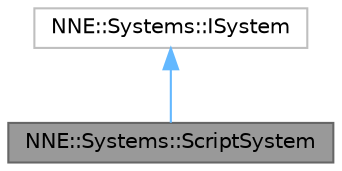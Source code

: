 digraph "NNE::Systems::ScriptSystem"
{
 // LATEX_PDF_SIZE
  bgcolor="transparent";
  edge [fontname=Helvetica,fontsize=10,labelfontname=Helvetica,labelfontsize=10];
  node [fontname=Helvetica,fontsize=10,shape=box,height=0.2,width=0.4];
  Node1 [id="Node000001",label="NNE::Systems::ScriptSystem",height=0.2,width=0.4,color="gray40", fillcolor="grey60", style="filled", fontcolor="black",tooltip=" "];
  Node2 -> Node1 [id="edge1_Node000001_Node000002",dir="back",color="steelblue1",style="solid",tooltip=" "];
  Node2 [id="Node000002",label="NNE::Systems::ISystem",height=0.2,width=0.4,color="grey75", fillcolor="white", style="filled",URL="$class_n_n_e_1_1_systems_1_1_i_system.html",tooltip=" "];
}
